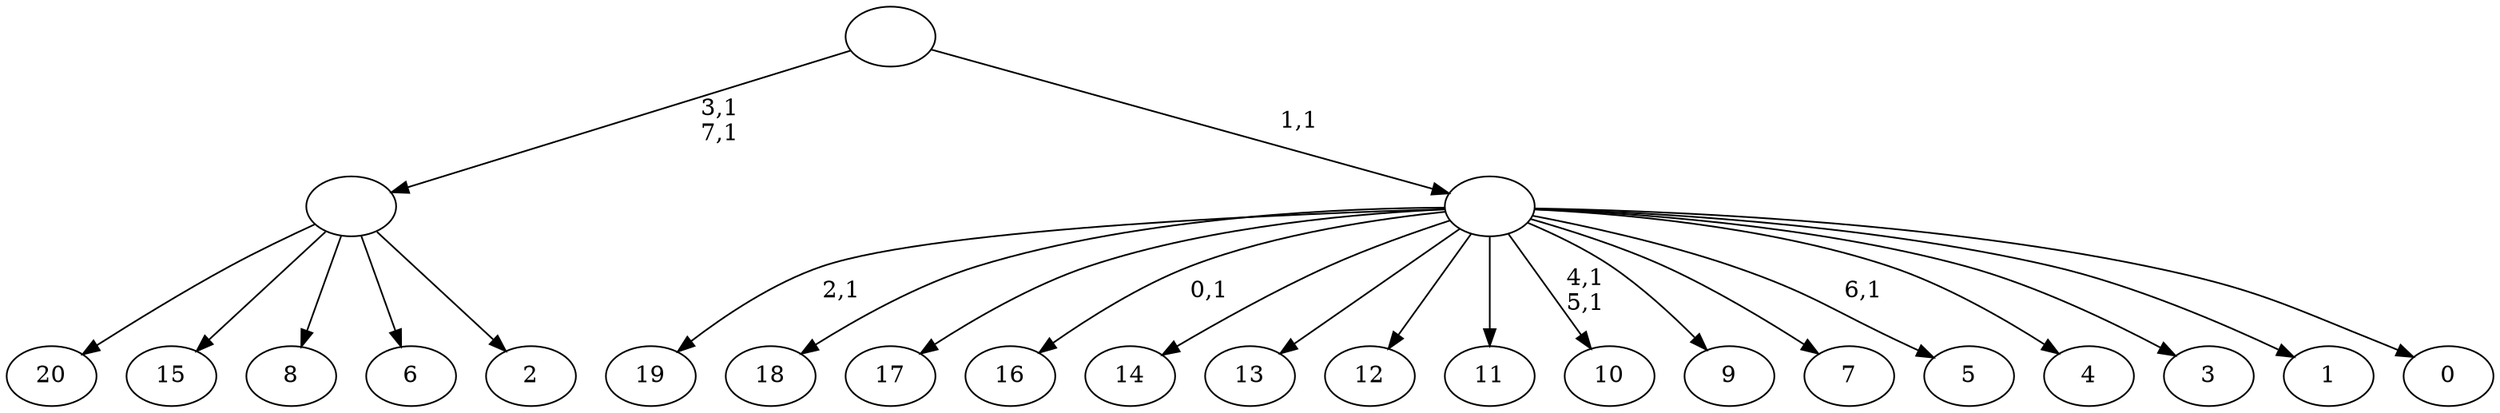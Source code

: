 digraph T {
	29 [label="20"]
	28 [label="19"]
	26 [label="18"]
	25 [label="17"]
	24 [label="16"]
	22 [label="15"]
	21 [label="14"]
	20 [label="13"]
	19 [label="12"]
	18 [label="11"]
	17 [label="10"]
	14 [label="9"]
	13 [label="8"]
	12 [label="7"]
	11 [label="6"]
	10 [label="5"]
	8 [label="4"]
	7 [label="3"]
	6 [label="2"]
	5 [label=""]
	3 [label="1"]
	2 [label="0"]
	1 [label=""]
	0 [label=""]
	5 -> 29 [label=""]
	5 -> 22 [label=""]
	5 -> 13 [label=""]
	5 -> 11 [label=""]
	5 -> 6 [label=""]
	1 -> 10 [label="6,1"]
	1 -> 17 [label="4,1\n5,1"]
	1 -> 24 [label="0,1"]
	1 -> 28 [label="2,1"]
	1 -> 26 [label=""]
	1 -> 25 [label=""]
	1 -> 21 [label=""]
	1 -> 20 [label=""]
	1 -> 19 [label=""]
	1 -> 18 [label=""]
	1 -> 14 [label=""]
	1 -> 12 [label=""]
	1 -> 8 [label=""]
	1 -> 7 [label=""]
	1 -> 3 [label=""]
	1 -> 2 [label=""]
	0 -> 5 [label="3,1\n7,1"]
	0 -> 1 [label="1,1"]
}
